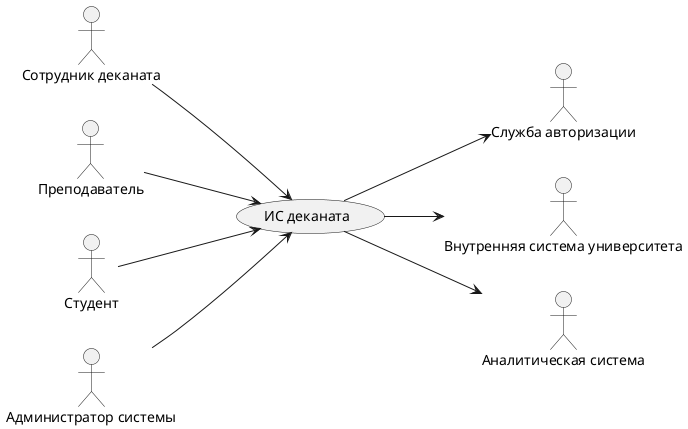 ﻿```plantuml
@startuml
left to right direction

actor "Сотрудник деканата"
actor "Преподаватель"
actor "Студент"
actor "Администратор системы"
actor "Служба авторизации"
actor "Внутренняя система университета"
actor "Аналитическая система"

(ИС деканата)

"Сотрудник деканата" --> (ИС деканата)
"Преподаватель" --> (ИС деканата)
"Студент" --> (ИС деканата)
"Администратор системы" --> (ИС деканата)

(ИС деканата) --> "Служба авторизации"
(ИС деканата) --> "Внутренняя система университета"
(ИС деканата) --> "Аналитическая система"

@enduml
```